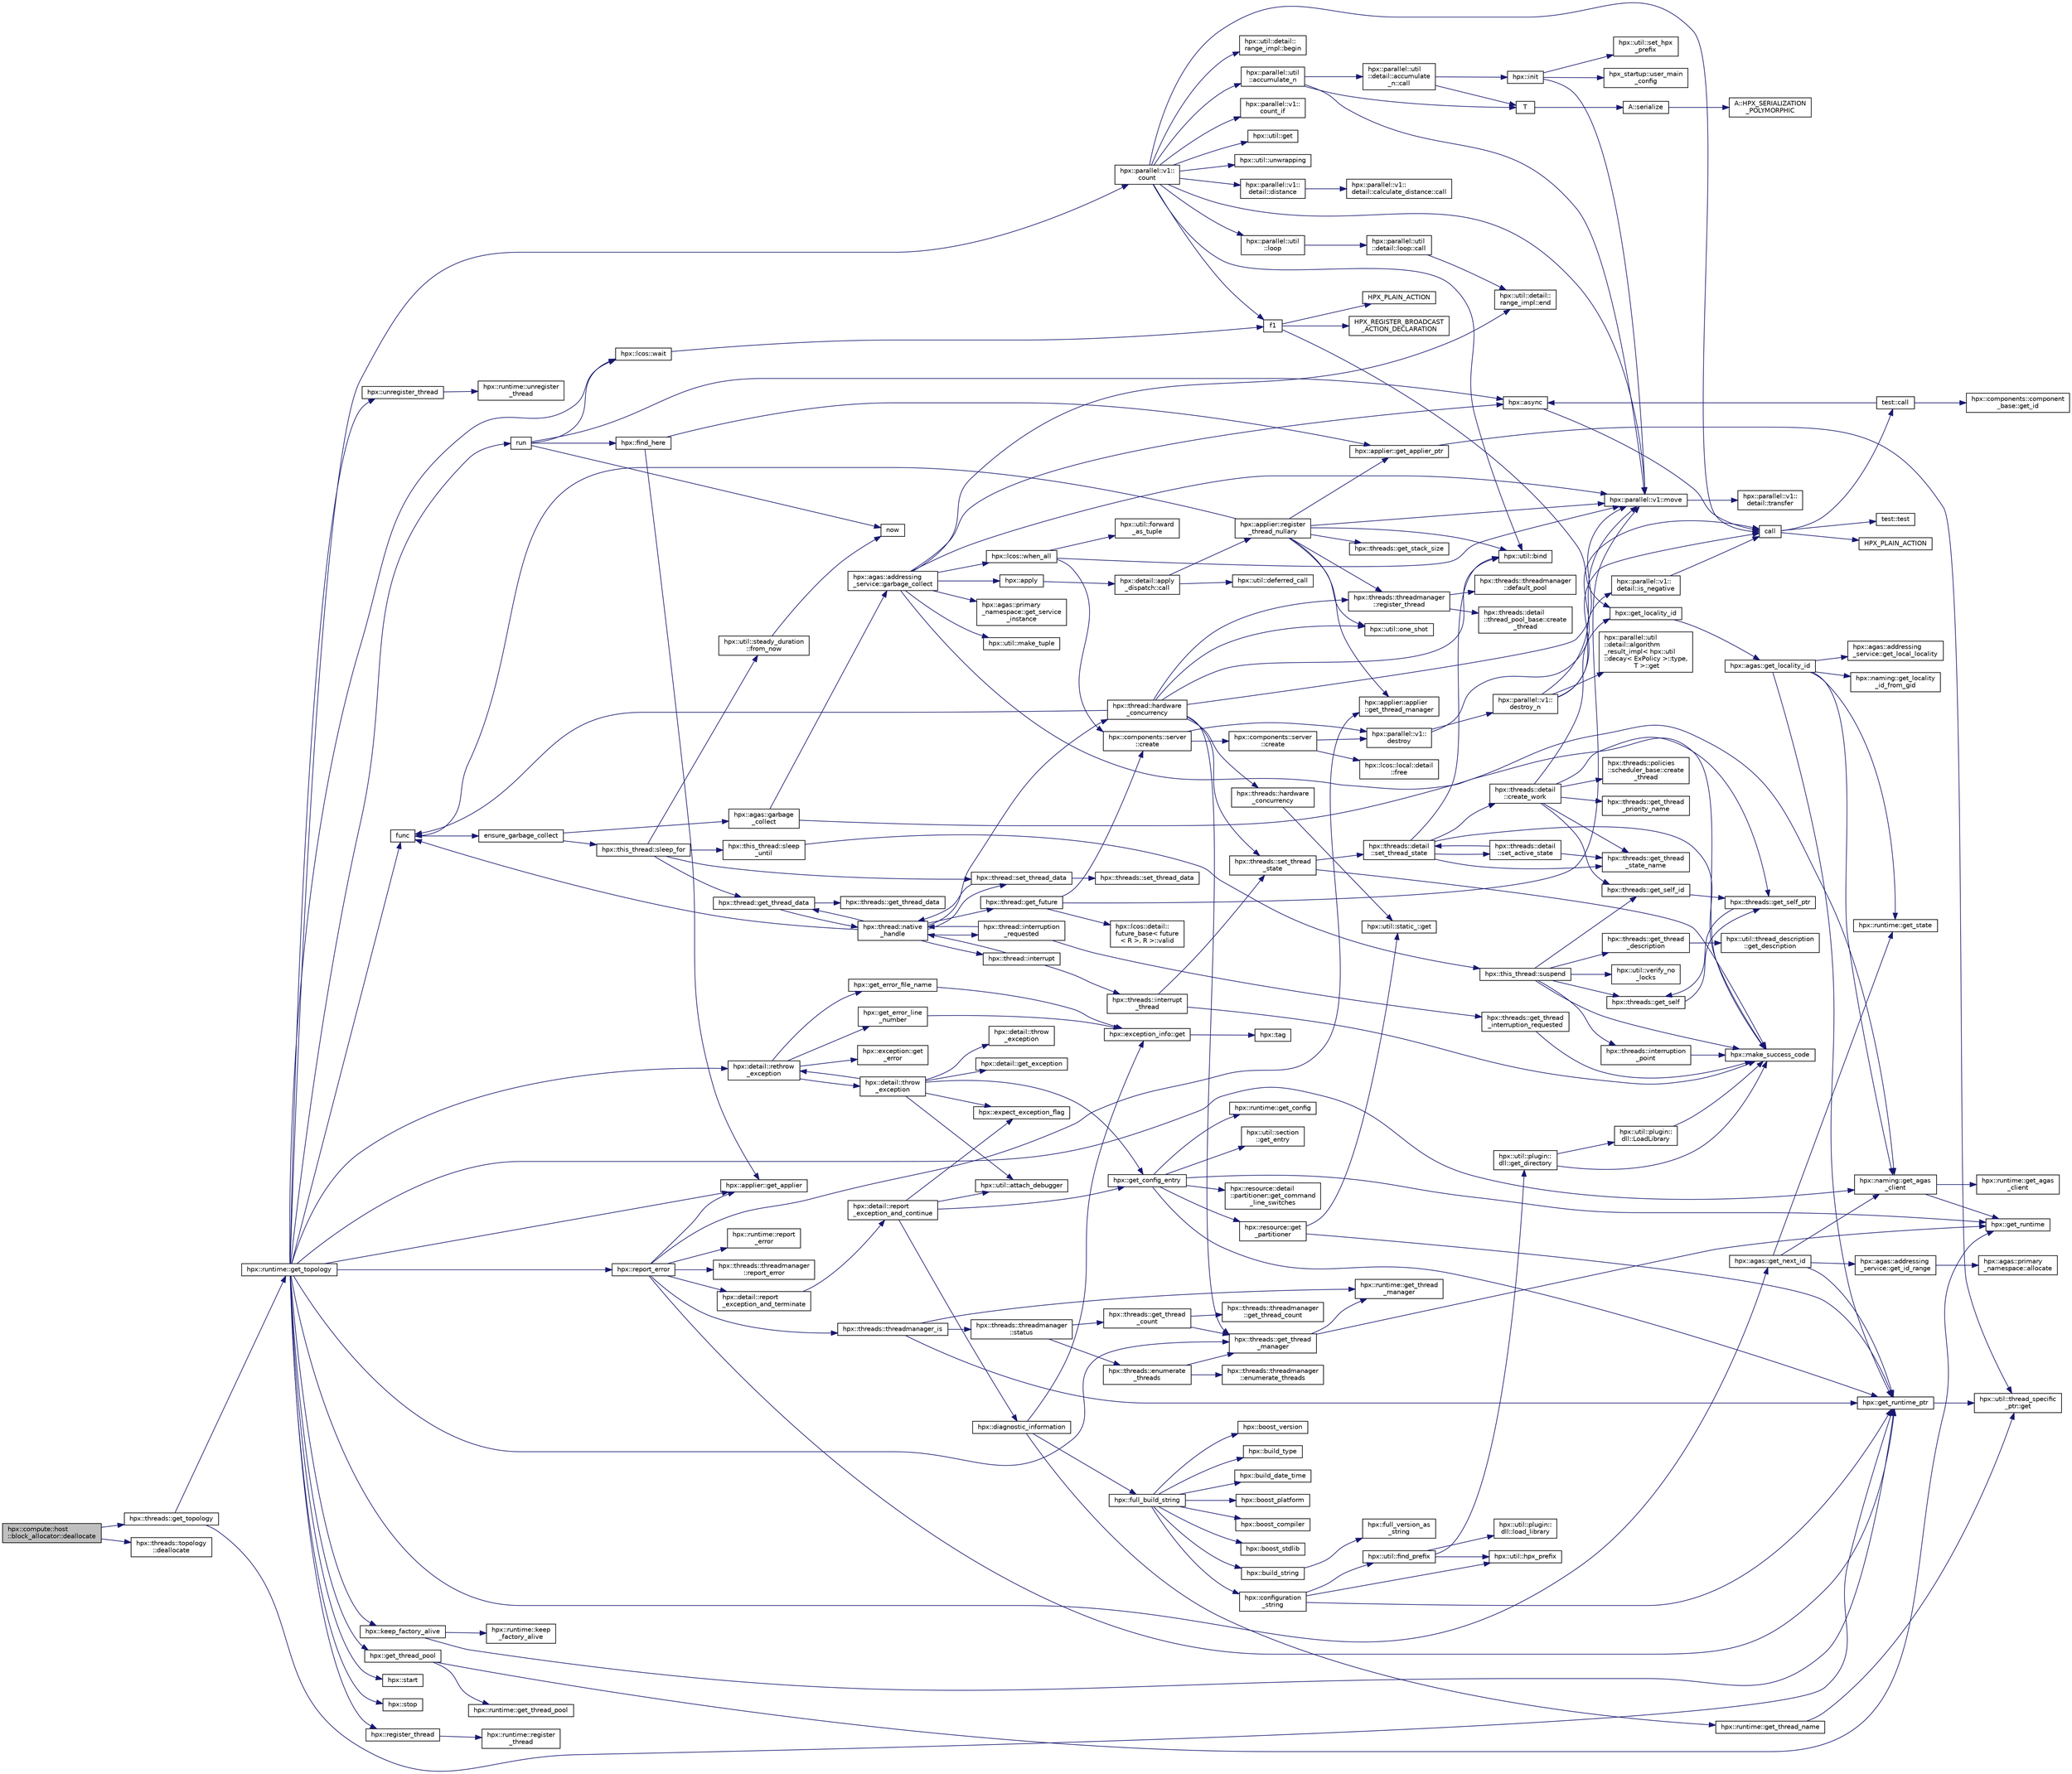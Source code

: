 digraph "hpx::compute::host::block_allocator::deallocate"
{
  edge [fontname="Helvetica",fontsize="10",labelfontname="Helvetica",labelfontsize="10"];
  node [fontname="Helvetica",fontsize="10",shape=record];
  rankdir="LR";
  Node222 [label="hpx::compute::host\l::block_allocator::deallocate",height=0.2,width=0.4,color="black", fillcolor="grey75", style="filled", fontcolor="black"];
  Node222 -> Node223 [color="midnightblue",fontsize="10",style="solid",fontname="Helvetica"];
  Node223 [label="hpx::threads::get_topology",height=0.2,width=0.4,color="black", fillcolor="white", style="filled",URL="$d7/d28/namespacehpx_1_1threads.html#a2d22148118979eb7cad63c6ae4cab1c7"];
  Node223 -> Node224 [color="midnightblue",fontsize="10",style="solid",fontname="Helvetica"];
  Node224 [label="hpx::get_runtime_ptr",height=0.2,width=0.4,color="black", fillcolor="white", style="filled",URL="$d8/d83/namespacehpx.html#af29daf2bb3e01b4d6495a1742b6cce64"];
  Node224 -> Node225 [color="midnightblue",fontsize="10",style="solid",fontname="Helvetica"];
  Node225 [label="hpx::util::thread_specific\l_ptr::get",height=0.2,width=0.4,color="black", fillcolor="white", style="filled",URL="$d4/d4c/structhpx_1_1util_1_1thread__specific__ptr.html#a3b27d8520710478aa41d1f74206bdba9"];
  Node223 -> Node226 [color="midnightblue",fontsize="10",style="solid",fontname="Helvetica"];
  Node226 [label="hpx::runtime::get_topology",height=0.2,width=0.4,color="black", fillcolor="white", style="filled",URL="$d0/d7b/classhpx_1_1runtime.html#aa55a57060c6d0c1ea5ce4e6ef818526e"];
  Node226 -> Node227 [color="midnightblue",fontsize="10",style="solid",fontname="Helvetica"];
  Node227 [label="run",height=0.2,width=0.4,color="black", fillcolor="white", style="filled",URL="$df/d90/qt_8cpp.html#a7e15a887e130d217ac6841a6b3409c88"];
  Node227 -> Node228 [color="midnightblue",fontsize="10",style="solid",fontname="Helvetica"];
  Node228 [label="hpx::async",height=0.2,width=0.4,color="black", fillcolor="white", style="filled",URL="$d8/d83/namespacehpx.html#acb7d8e37b73b823956ce144f9a57eaa4"];
  Node228 -> Node229 [color="midnightblue",fontsize="10",style="solid",fontname="Helvetica"];
  Node229 [label="call",height=0.2,width=0.4,color="black", fillcolor="white", style="filled",URL="$d2/d67/promise__1620_8cpp.html#a58357f0b82bc761e1d0b9091ed563a70"];
  Node229 -> Node230 [color="midnightblue",fontsize="10",style="solid",fontname="Helvetica"];
  Node230 [label="test::test",height=0.2,width=0.4,color="black", fillcolor="white", style="filled",URL="$d8/d89/structtest.html#ab42d5ece712d716b04cb3f686f297a26"];
  Node229 -> Node231 [color="midnightblue",fontsize="10",style="solid",fontname="Helvetica"];
  Node231 [label="HPX_PLAIN_ACTION",height=0.2,width=0.4,color="black", fillcolor="white", style="filled",URL="$d2/d67/promise__1620_8cpp.html#ab96aab827a4b1fcaf66cfe0ba83fef23"];
  Node229 -> Node232 [color="midnightblue",fontsize="10",style="solid",fontname="Helvetica"];
  Node232 [label="test::call",height=0.2,width=0.4,color="black", fillcolor="white", style="filled",URL="$d8/d89/structtest.html#aeb29e7ed6518b9426ccf1344c52620ae"];
  Node232 -> Node228 [color="midnightblue",fontsize="10",style="solid",fontname="Helvetica"];
  Node232 -> Node233 [color="midnightblue",fontsize="10",style="solid",fontname="Helvetica"];
  Node233 [label="hpx::components::component\l_base::get_id",height=0.2,width=0.4,color="black", fillcolor="white", style="filled",URL="$d2/de6/classhpx_1_1components_1_1component__base.html#a4c8fd93514039bdf01c48d66d82b19cd"];
  Node227 -> Node234 [color="midnightblue",fontsize="10",style="solid",fontname="Helvetica"];
  Node234 [label="hpx::find_here",height=0.2,width=0.4,color="black", fillcolor="white", style="filled",URL="$d8/d83/namespacehpx.html#af07c1b6e26bcdfb1138643a1a2133cf4",tooltip="Return the global id representing this locality. "];
  Node234 -> Node235 [color="midnightblue",fontsize="10",style="solid",fontname="Helvetica"];
  Node235 [label="hpx::applier::get_applier_ptr",height=0.2,width=0.4,color="black", fillcolor="white", style="filled",URL="$d8/dcb/namespacehpx_1_1applier.html#a617483cf2b77ad3a0aa428ade7b35299"];
  Node235 -> Node225 [color="midnightblue",fontsize="10",style="solid",fontname="Helvetica"];
  Node234 -> Node236 [color="midnightblue",fontsize="10",style="solid",fontname="Helvetica"];
  Node236 [label="hpx::applier::get_applier",height=0.2,width=0.4,color="black", fillcolor="white", style="filled",URL="$d8/dcb/namespacehpx_1_1applier.html#aba1147ab54a476403b37f20a39b1e239"];
  Node227 -> Node237 [color="midnightblue",fontsize="10",style="solid",fontname="Helvetica"];
  Node237 [label="now",height=0.2,width=0.4,color="black", fillcolor="white", style="filled",URL="$de/db3/1d__stencil__1__omp_8cpp.html#a89e9667753dccfac455bd37a7a3a7b16"];
  Node227 -> Node238 [color="midnightblue",fontsize="10",style="solid",fontname="Helvetica"];
  Node238 [label="hpx::lcos::wait",height=0.2,width=0.4,color="black", fillcolor="white", style="filled",URL="$d2/dc9/namespacehpx_1_1lcos.html#afff729d1ecad56e04dee234689931b12"];
  Node238 -> Node239 [color="midnightblue",fontsize="10",style="solid",fontname="Helvetica"];
  Node239 [label="f1",height=0.2,width=0.4,color="black", fillcolor="white", style="filled",URL="$d8/d8b/broadcast_8cpp.html#a1751fbd41f2529b84514a9dbd767959a"];
  Node239 -> Node240 [color="midnightblue",fontsize="10",style="solid",fontname="Helvetica"];
  Node240 [label="hpx::get_locality_id",height=0.2,width=0.4,color="black", fillcolor="white", style="filled",URL="$d8/d83/namespacehpx.html#a158d7c54a657bb364c1704033010697b",tooltip="Return the number of the locality this function is being called from. "];
  Node240 -> Node241 [color="midnightblue",fontsize="10",style="solid",fontname="Helvetica"];
  Node241 [label="hpx::agas::get_locality_id",height=0.2,width=0.4,color="black", fillcolor="white", style="filled",URL="$dc/d54/namespacehpx_1_1agas.html#a491cc2ddecdf0f1a9129900caa6a4d3e"];
  Node241 -> Node224 [color="midnightblue",fontsize="10",style="solid",fontname="Helvetica"];
  Node241 -> Node242 [color="midnightblue",fontsize="10",style="solid",fontname="Helvetica"];
  Node242 [label="hpx::runtime::get_state",height=0.2,width=0.4,color="black", fillcolor="white", style="filled",URL="$d0/d7b/classhpx_1_1runtime.html#ab405f80e060dac95d624520f38b0524c"];
  Node241 -> Node243 [color="midnightblue",fontsize="10",style="solid",fontname="Helvetica"];
  Node243 [label="hpx::naming::get_agas\l_client",height=0.2,width=0.4,color="black", fillcolor="white", style="filled",URL="$d4/dc9/namespacehpx_1_1naming.html#a0408fffd5d34b620712a801b0ae3b032"];
  Node243 -> Node244 [color="midnightblue",fontsize="10",style="solid",fontname="Helvetica"];
  Node244 [label="hpx::get_runtime",height=0.2,width=0.4,color="black", fillcolor="white", style="filled",URL="$d8/d83/namespacehpx.html#aef902cc6c7dd3b9fbadf34d1e850a070"];
  Node243 -> Node245 [color="midnightblue",fontsize="10",style="solid",fontname="Helvetica"];
  Node245 [label="hpx::runtime::get_agas\l_client",height=0.2,width=0.4,color="black", fillcolor="white", style="filled",URL="$d0/d7b/classhpx_1_1runtime.html#aeb5dddd30d6b9861669af8ad44d1a96a"];
  Node241 -> Node246 [color="midnightblue",fontsize="10",style="solid",fontname="Helvetica"];
  Node246 [label="hpx::agas::addressing\l_service::get_local_locality",height=0.2,width=0.4,color="black", fillcolor="white", style="filled",URL="$db/d58/structhpx_1_1agas_1_1addressing__service.html#ab52c19a37c2a7a006c6c15f90ad0539c"];
  Node241 -> Node247 [color="midnightblue",fontsize="10",style="solid",fontname="Helvetica"];
  Node247 [label="hpx::naming::get_locality\l_id_from_gid",height=0.2,width=0.4,color="black", fillcolor="white", style="filled",URL="$d4/dc9/namespacehpx_1_1naming.html#a7fd43037784560bd04fda9b49e33529f"];
  Node239 -> Node248 [color="midnightblue",fontsize="10",style="solid",fontname="Helvetica"];
  Node248 [label="HPX_PLAIN_ACTION",height=0.2,width=0.4,color="black", fillcolor="white", style="filled",URL="$d8/d8b/broadcast_8cpp.html#a19685a0394ce6a99351f7a679f6eeefc"];
  Node239 -> Node249 [color="midnightblue",fontsize="10",style="solid",fontname="Helvetica"];
  Node249 [label="HPX_REGISTER_BROADCAST\l_ACTION_DECLARATION",height=0.2,width=0.4,color="black", fillcolor="white", style="filled",URL="$d7/d38/addressing__service_8cpp.html#a573d764d9cb34eec46a4bdffcf07875f"];
  Node226 -> Node250 [color="midnightblue",fontsize="10",style="solid",fontname="Helvetica"];
  Node250 [label="func",height=0.2,width=0.4,color="black", fillcolor="white", style="filled",URL="$d8/dfd/id__type__ref__counting__1032_8cpp.html#ab811b86ea5107ffb3351fcaa29d2c652"];
  Node250 -> Node251 [color="midnightblue",fontsize="10",style="solid",fontname="Helvetica"];
  Node251 [label="ensure_garbage_collect",height=0.2,width=0.4,color="black", fillcolor="white", style="filled",URL="$d8/dfd/id__type__ref__counting__1032_8cpp.html#a5264b94bf7c262ac0e521fb290d476d5"];
  Node251 -> Node252 [color="midnightblue",fontsize="10",style="solid",fontname="Helvetica"];
  Node252 [label="hpx::this_thread::sleep_for",height=0.2,width=0.4,color="black", fillcolor="white", style="filled",URL="$d9/d52/namespacehpx_1_1this__thread.html#afc042a5a5fa52eef2d1d177a343435cf"];
  Node252 -> Node253 [color="midnightblue",fontsize="10",style="solid",fontname="Helvetica"];
  Node253 [label="hpx::this_thread::sleep\l_until",height=0.2,width=0.4,color="black", fillcolor="white", style="filled",URL="$d9/d52/namespacehpx_1_1this__thread.html#ae12a853980115b23ff0ab8ca06622658"];
  Node253 -> Node254 [color="midnightblue",fontsize="10",style="solid",fontname="Helvetica"];
  Node254 [label="hpx::this_thread::suspend",height=0.2,width=0.4,color="black", fillcolor="white", style="filled",URL="$d9/d52/namespacehpx_1_1this__thread.html#aca220026fb3014c0881d129fe31c0073"];
  Node254 -> Node255 [color="midnightblue",fontsize="10",style="solid",fontname="Helvetica"];
  Node255 [label="hpx::threads::get_self",height=0.2,width=0.4,color="black", fillcolor="white", style="filled",URL="$d7/d28/namespacehpx_1_1threads.html#a07daf4d6d29233f20d66d41ab7b5b8e8"];
  Node255 -> Node256 [color="midnightblue",fontsize="10",style="solid",fontname="Helvetica"];
  Node256 [label="hpx::threads::get_self_ptr",height=0.2,width=0.4,color="black", fillcolor="white", style="filled",URL="$d7/d28/namespacehpx_1_1threads.html#a22877ae347ad884cde3a51397dad6c53"];
  Node256 -> Node255 [color="midnightblue",fontsize="10",style="solid",fontname="Helvetica"];
  Node254 -> Node257 [color="midnightblue",fontsize="10",style="solid",fontname="Helvetica"];
  Node257 [label="hpx::threads::get_self_id",height=0.2,width=0.4,color="black", fillcolor="white", style="filled",URL="$d7/d28/namespacehpx_1_1threads.html#afafe0f900b9fac3d4ed3c747625c1cfe"];
  Node257 -> Node256 [color="midnightblue",fontsize="10",style="solid",fontname="Helvetica"];
  Node254 -> Node258 [color="midnightblue",fontsize="10",style="solid",fontname="Helvetica"];
  Node258 [label="hpx::threads::interruption\l_point",height=0.2,width=0.4,color="black", fillcolor="white", style="filled",URL="$d7/d28/namespacehpx_1_1threads.html#ada6ec56a12b050707311d8c628089059"];
  Node258 -> Node259 [color="midnightblue",fontsize="10",style="solid",fontname="Helvetica"];
  Node259 [label="hpx::make_success_code",height=0.2,width=0.4,color="black", fillcolor="white", style="filled",URL="$d8/d83/namespacehpx.html#a0e8512a8f49e2a6c8185061181419d8f",tooltip="Returns error_code(hpx::success, \"success\", mode). "];
  Node254 -> Node260 [color="midnightblue",fontsize="10",style="solid",fontname="Helvetica"];
  Node260 [label="hpx::util::verify_no\l_locks",height=0.2,width=0.4,color="black", fillcolor="white", style="filled",URL="$df/dad/namespacehpx_1_1util.html#ae0e1837ee6f09b79b26c2e788d2e9fc9"];
  Node254 -> Node261 [color="midnightblue",fontsize="10",style="solid",fontname="Helvetica"];
  Node261 [label="hpx::threads::get_thread\l_description",height=0.2,width=0.4,color="black", fillcolor="white", style="filled",URL="$d7/d28/namespacehpx_1_1threads.html#a42fc18a7a680f4e8bc633a4b4c956701"];
  Node261 -> Node262 [color="midnightblue",fontsize="10",style="solid",fontname="Helvetica"];
  Node262 [label="hpx::util::thread_description\l::get_description",height=0.2,width=0.4,color="black", fillcolor="white", style="filled",URL="$df/d9e/structhpx_1_1util_1_1thread__description.html#a8c834e14eca6eb228188022577f9f952"];
  Node254 -> Node259 [color="midnightblue",fontsize="10",style="solid",fontname="Helvetica"];
  Node252 -> Node263 [color="midnightblue",fontsize="10",style="solid",fontname="Helvetica"];
  Node263 [label="hpx::util::steady_duration\l::from_now",height=0.2,width=0.4,color="black", fillcolor="white", style="filled",URL="$d9/d4f/classhpx_1_1util_1_1steady__duration.html#a0132206d767cd0f7395507b40111a153"];
  Node263 -> Node237 [color="midnightblue",fontsize="10",style="solid",fontname="Helvetica"];
  Node252 -> Node264 [color="midnightblue",fontsize="10",style="solid",fontname="Helvetica"];
  Node264 [label="hpx::thread::get_thread_data",height=0.2,width=0.4,color="black", fillcolor="white", style="filled",URL="$de/d9b/classhpx_1_1thread.html#a4535ef82cec3b953d2c941d20e3e3904"];
  Node264 -> Node265 [color="midnightblue",fontsize="10",style="solid",fontname="Helvetica"];
  Node265 [label="hpx::threads::get_thread_data",height=0.2,width=0.4,color="black", fillcolor="white", style="filled",URL="$d7/d28/namespacehpx_1_1threads.html#a8737931ff6303807225f735b2b384ae4"];
  Node264 -> Node266 [color="midnightblue",fontsize="10",style="solid",fontname="Helvetica"];
  Node266 [label="hpx::thread::native\l_handle",height=0.2,width=0.4,color="black", fillcolor="white", style="filled",URL="$de/d9b/classhpx_1_1thread.html#acf48190d264ab64c1c4ec99d0b421b5a"];
  Node266 -> Node267 [color="midnightblue",fontsize="10",style="solid",fontname="Helvetica"];
  Node267 [label="hpx::thread::hardware\l_concurrency",height=0.2,width=0.4,color="black", fillcolor="white", style="filled",URL="$de/d9b/classhpx_1_1thread.html#a8e4fff210e02485ba493bc3a2a956c03"];
  Node267 -> Node268 [color="midnightblue",fontsize="10",style="solid",fontname="Helvetica"];
  Node268 [label="hpx::threads::hardware\l_concurrency",height=0.2,width=0.4,color="black", fillcolor="white", style="filled",URL="$d7/d28/namespacehpx_1_1threads.html#aa8752a235478d2ad7b5ac467b63ab527"];
  Node268 -> Node269 [color="midnightblue",fontsize="10",style="solid",fontname="Helvetica"];
  Node269 [label="hpx::util::static_::get",height=0.2,width=0.4,color="black", fillcolor="white", style="filled",URL="$d3/dbb/structhpx_1_1util_1_1static__.html#a2967c633948a3bf17a3b5405ef5a8318"];
  Node267 -> Node250 [color="midnightblue",fontsize="10",style="solid",fontname="Helvetica"];
  Node267 -> Node270 [color="midnightblue",fontsize="10",style="solid",fontname="Helvetica"];
  Node270 [label="hpx::util::bind",height=0.2,width=0.4,color="black", fillcolor="white", style="filled",URL="$df/dad/namespacehpx_1_1util.html#ad844caedf82a0173d6909d910c3e48c6"];
  Node267 -> Node271 [color="midnightblue",fontsize="10",style="solid",fontname="Helvetica"];
  Node271 [label="hpx::util::one_shot",height=0.2,width=0.4,color="black", fillcolor="white", style="filled",URL="$df/dad/namespacehpx_1_1util.html#a273e61be42a72415291e0ec0a4f28c7a"];
  Node267 -> Node272 [color="midnightblue",fontsize="10",style="solid",fontname="Helvetica"];
  Node272 [label="hpx::parallel::v1::move",height=0.2,width=0.4,color="black", fillcolor="white", style="filled",URL="$db/db9/namespacehpx_1_1parallel_1_1v1.html#aa7c4ede081ce786c9d1eb1adff495cfc"];
  Node272 -> Node273 [color="midnightblue",fontsize="10",style="solid",fontname="Helvetica"];
  Node273 [label="hpx::parallel::v1::\ldetail::transfer",height=0.2,width=0.4,color="black", fillcolor="white", style="filled",URL="$d2/ddd/namespacehpx_1_1parallel_1_1v1_1_1detail.html#ab1b56a05e1885ca7cc7ffa1804dd2f3c"];
  Node267 -> Node274 [color="midnightblue",fontsize="10",style="solid",fontname="Helvetica"];
  Node274 [label="hpx::threads::get_thread\l_manager",height=0.2,width=0.4,color="black", fillcolor="white", style="filled",URL="$d7/d28/namespacehpx_1_1threads.html#a076973c3a53beadde7d967e22c4f6cce"];
  Node274 -> Node244 [color="midnightblue",fontsize="10",style="solid",fontname="Helvetica"];
  Node274 -> Node275 [color="midnightblue",fontsize="10",style="solid",fontname="Helvetica"];
  Node275 [label="hpx::runtime::get_thread\l_manager",height=0.2,width=0.4,color="black", fillcolor="white", style="filled",URL="$d0/d7b/classhpx_1_1runtime.html#a865b12d57fcd44a8d3dda3e35414f563"];
  Node267 -> Node276 [color="midnightblue",fontsize="10",style="solid",fontname="Helvetica"];
  Node276 [label="hpx::threads::threadmanager\l::register_thread",height=0.2,width=0.4,color="black", fillcolor="white", style="filled",URL="$d5/daa/classhpx_1_1threads_1_1threadmanager.html#a7f79c7578e08a60ca45eb276ce8133d8"];
  Node276 -> Node277 [color="midnightblue",fontsize="10",style="solid",fontname="Helvetica"];
  Node277 [label="hpx::threads::threadmanager\l::default_pool",height=0.2,width=0.4,color="black", fillcolor="white", style="filled",URL="$d5/daa/classhpx_1_1threads_1_1threadmanager.html#a851f067d03b5dd1c5e6a9a6a841e05df"];
  Node276 -> Node278 [color="midnightblue",fontsize="10",style="solid",fontname="Helvetica"];
  Node278 [label="hpx::threads::detail\l::thread_pool_base::create\l_thread",height=0.2,width=0.4,color="black", fillcolor="white", style="filled",URL="$de/dae/classhpx_1_1threads_1_1detail_1_1thread__pool__base.html#ad35d3779eef6f4528e62a26d71b34b34"];
  Node267 -> Node279 [color="midnightblue",fontsize="10",style="solid",fontname="Helvetica"];
  Node279 [label="hpx::threads::set_thread\l_state",height=0.2,width=0.4,color="black", fillcolor="white", style="filled",URL="$d7/d28/namespacehpx_1_1threads.html#ac0690ad16ad778bcc79dcd727cc33025",tooltip="Set the thread state of the thread referenced by the thread_id id. "];
  Node279 -> Node259 [color="midnightblue",fontsize="10",style="solid",fontname="Helvetica"];
  Node279 -> Node280 [color="midnightblue",fontsize="10",style="solid",fontname="Helvetica"];
  Node280 [label="hpx::threads::detail\l::set_thread_state",height=0.2,width=0.4,color="black", fillcolor="white", style="filled",URL="$d2/dd1/namespacehpx_1_1threads_1_1detail.html#af85ddc854c4a149bf1738eb1b111b9ab"];
  Node280 -> Node281 [color="midnightblue",fontsize="10",style="solid",fontname="Helvetica"];
  Node281 [label="hpx::threads::get_thread\l_state_name",height=0.2,width=0.4,color="black", fillcolor="white", style="filled",URL="$d7/d28/namespacehpx_1_1threads.html#a26f91ea8d2195f165c033241c5cd11db"];
  Node280 -> Node259 [color="midnightblue",fontsize="10",style="solid",fontname="Helvetica"];
  Node280 -> Node270 [color="midnightblue",fontsize="10",style="solid",fontname="Helvetica"];
  Node280 -> Node282 [color="midnightblue",fontsize="10",style="solid",fontname="Helvetica"];
  Node282 [label="hpx::threads::detail\l::set_active_state",height=0.2,width=0.4,color="black", fillcolor="white", style="filled",URL="$d2/dd1/namespacehpx_1_1threads_1_1detail.html#a45884a5bf04ad66a4f259231a3947e76"];
  Node282 -> Node281 [color="midnightblue",fontsize="10",style="solid",fontname="Helvetica"];
  Node282 -> Node280 [color="midnightblue",fontsize="10",style="solid",fontname="Helvetica"];
  Node280 -> Node283 [color="midnightblue",fontsize="10",style="solid",fontname="Helvetica"];
  Node283 [label="hpx::threads::detail\l::create_work",height=0.2,width=0.4,color="black", fillcolor="white", style="filled",URL="$d2/dd1/namespacehpx_1_1threads_1_1detail.html#ae22384a3c1b1a1940032fad068fb54b1"];
  Node283 -> Node281 [color="midnightblue",fontsize="10",style="solid",fontname="Helvetica"];
  Node283 -> Node284 [color="midnightblue",fontsize="10",style="solid",fontname="Helvetica"];
  Node284 [label="hpx::threads::get_thread\l_priority_name",height=0.2,width=0.4,color="black", fillcolor="white", style="filled",URL="$d7/d28/namespacehpx_1_1threads.html#a9c6b2fec0c1cf5b06ff83ce756ca6d42"];
  Node283 -> Node256 [color="midnightblue",fontsize="10",style="solid",fontname="Helvetica"];
  Node283 -> Node257 [color="midnightblue",fontsize="10",style="solid",fontname="Helvetica"];
  Node283 -> Node240 [color="midnightblue",fontsize="10",style="solid",fontname="Helvetica"];
  Node283 -> Node285 [color="midnightblue",fontsize="10",style="solid",fontname="Helvetica"];
  Node285 [label="hpx::threads::policies\l::scheduler_base::create\l_thread",height=0.2,width=0.4,color="black", fillcolor="white", style="filled",URL="$dd/d7e/structhpx_1_1threads_1_1policies_1_1scheduler__base.html#ad3b05cd7f363cc8e8410ce368c3794e0"];
  Node266 -> Node286 [color="midnightblue",fontsize="10",style="solid",fontname="Helvetica"];
  Node286 [label="hpx::thread::interrupt",height=0.2,width=0.4,color="black", fillcolor="white", style="filled",URL="$de/d9b/classhpx_1_1thread.html#ac34d0d033aa743c476a79dbc2e1a8a39"];
  Node286 -> Node287 [color="midnightblue",fontsize="10",style="solid",fontname="Helvetica"];
  Node287 [label="hpx::threads::interrupt\l_thread",height=0.2,width=0.4,color="black", fillcolor="white", style="filled",URL="$d7/d28/namespacehpx_1_1threads.html#a6bdda1a2aab61b9b13d274b5155d7e73"];
  Node287 -> Node259 [color="midnightblue",fontsize="10",style="solid",fontname="Helvetica"];
  Node287 -> Node279 [color="midnightblue",fontsize="10",style="solid",fontname="Helvetica"];
  Node286 -> Node266 [color="midnightblue",fontsize="10",style="solid",fontname="Helvetica"];
  Node266 -> Node288 [color="midnightblue",fontsize="10",style="solid",fontname="Helvetica"];
  Node288 [label="hpx::thread::interruption\l_requested",height=0.2,width=0.4,color="black", fillcolor="white", style="filled",URL="$de/d9b/classhpx_1_1thread.html#a33276bb4c20bbb0b1978944e18ef71b8"];
  Node288 -> Node289 [color="midnightblue",fontsize="10",style="solid",fontname="Helvetica"];
  Node289 [label="hpx::threads::get_thread\l_interruption_requested",height=0.2,width=0.4,color="black", fillcolor="white", style="filled",URL="$d7/d28/namespacehpx_1_1threads.html#ae64a7fdb8b5c8bac7be0c8282672a03b"];
  Node289 -> Node259 [color="midnightblue",fontsize="10",style="solid",fontname="Helvetica"];
  Node288 -> Node266 [color="midnightblue",fontsize="10",style="solid",fontname="Helvetica"];
  Node266 -> Node290 [color="midnightblue",fontsize="10",style="solid",fontname="Helvetica"];
  Node290 [label="hpx::thread::get_future",height=0.2,width=0.4,color="black", fillcolor="white", style="filled",URL="$de/d9b/classhpx_1_1thread.html#a87fdb0d8da826366fc190ed224900a64"];
  Node290 -> Node291 [color="midnightblue",fontsize="10",style="solid",fontname="Helvetica"];
  Node291 [label="hpx::lcos::detail::\lfuture_base\< future\l\< R \>, R \>::valid",height=0.2,width=0.4,color="black", fillcolor="white", style="filled",URL="$d5/dd7/classhpx_1_1lcos_1_1detail_1_1future__base.html#aaf7beb7374815614363033bd96573e75"];
  Node290 -> Node292 [color="midnightblue",fontsize="10",style="solid",fontname="Helvetica"];
  Node292 [label="hpx::components::server\l::create",height=0.2,width=0.4,color="black", fillcolor="white", style="filled",URL="$d2/da2/namespacehpx_1_1components_1_1server.html#ac776c89f3d68ceb910e8cee9fa937ab4",tooltip="Create arrays of components using their default constructor. "];
  Node292 -> Node293 [color="midnightblue",fontsize="10",style="solid",fontname="Helvetica"];
  Node293 [label="hpx::components::server\l::create",height=0.2,width=0.4,color="black", fillcolor="white", style="filled",URL="$d2/da2/namespacehpx_1_1components_1_1server.html#a77d26de181c97b444565e230577981bd"];
  Node293 -> Node294 [color="midnightblue",fontsize="10",style="solid",fontname="Helvetica"];
  Node294 [label="hpx::lcos::local::detail\l::free",height=0.2,width=0.4,color="black", fillcolor="white", style="filled",URL="$d4/dcb/namespacehpx_1_1lcos_1_1local_1_1detail.html#a55a940f019734e9bb045dc123cd80e48"];
  Node293 -> Node295 [color="midnightblue",fontsize="10",style="solid",fontname="Helvetica"];
  Node295 [label="hpx::parallel::v1::\ldestroy",height=0.2,width=0.4,color="black", fillcolor="white", style="filled",URL="$db/db9/namespacehpx_1_1parallel_1_1v1.html#acf303558375048e8a7cc9a2c2e09477f"];
  Node295 -> Node229 [color="midnightblue",fontsize="10",style="solid",fontname="Helvetica"];
  Node295 -> Node296 [color="midnightblue",fontsize="10",style="solid",fontname="Helvetica"];
  Node296 [label="hpx::parallel::v1::\ldestroy_n",height=0.2,width=0.4,color="black", fillcolor="white", style="filled",URL="$db/db9/namespacehpx_1_1parallel_1_1v1.html#a71d0691132a300690163f5636bcd5bd3"];
  Node296 -> Node297 [color="midnightblue",fontsize="10",style="solid",fontname="Helvetica"];
  Node297 [label="hpx::parallel::v1::\ldetail::is_negative",height=0.2,width=0.4,color="black", fillcolor="white", style="filled",URL="$d2/ddd/namespacehpx_1_1parallel_1_1v1_1_1detail.html#adf2e40fc4b20ad0fd442ee3118a4d527"];
  Node297 -> Node229 [color="midnightblue",fontsize="10",style="solid",fontname="Helvetica"];
  Node296 -> Node298 [color="midnightblue",fontsize="10",style="solid",fontname="Helvetica"];
  Node298 [label="hpx::parallel::util\l::detail::algorithm\l_result_impl\< hpx::util\l::decay\< ExPolicy \>::type,\l T \>::get",height=0.2,width=0.4,color="black", fillcolor="white", style="filled",URL="$d2/d42/structhpx_1_1parallel_1_1util_1_1detail_1_1algorithm__result__impl.html#ab5b051e8ec74eff5e0e62fd63f5d377e"];
  Node296 -> Node272 [color="midnightblue",fontsize="10",style="solid",fontname="Helvetica"];
  Node296 -> Node229 [color="midnightblue",fontsize="10",style="solid",fontname="Helvetica"];
  Node292 -> Node295 [color="midnightblue",fontsize="10",style="solid",fontname="Helvetica"];
  Node290 -> Node272 [color="midnightblue",fontsize="10",style="solid",fontname="Helvetica"];
  Node266 -> Node264 [color="midnightblue",fontsize="10",style="solid",fontname="Helvetica"];
  Node266 -> Node299 [color="midnightblue",fontsize="10",style="solid",fontname="Helvetica"];
  Node299 [label="hpx::thread::set_thread_data",height=0.2,width=0.4,color="black", fillcolor="white", style="filled",URL="$de/d9b/classhpx_1_1thread.html#a7317a3cf5251f3b33c990449570d4cea"];
  Node299 -> Node300 [color="midnightblue",fontsize="10",style="solid",fontname="Helvetica"];
  Node300 [label="hpx::threads::set_thread_data",height=0.2,width=0.4,color="black", fillcolor="white", style="filled",URL="$d7/d28/namespacehpx_1_1threads.html#a00a625acc149fce3ae38e4340454acf7"];
  Node299 -> Node266 [color="midnightblue",fontsize="10",style="solid",fontname="Helvetica"];
  Node266 -> Node250 [color="midnightblue",fontsize="10",style="solid",fontname="Helvetica"];
  Node252 -> Node299 [color="midnightblue",fontsize="10",style="solid",fontname="Helvetica"];
  Node251 -> Node301 [color="midnightblue",fontsize="10",style="solid",fontname="Helvetica"];
  Node301 [label="hpx::agas::garbage\l_collect",height=0.2,width=0.4,color="black", fillcolor="white", style="filled",URL="$dc/d54/namespacehpx_1_1agas.html#a951337adc4f9bd6df00a50737468e911"];
  Node301 -> Node243 [color="midnightblue",fontsize="10",style="solid",fontname="Helvetica"];
  Node301 -> Node302 [color="midnightblue",fontsize="10",style="solid",fontname="Helvetica"];
  Node302 [label="hpx::agas::addressing\l_service::garbage_collect",height=0.2,width=0.4,color="black", fillcolor="white", style="filled",URL="$db/d58/structhpx_1_1agas_1_1addressing__service.html#a87dcae0eacf6e62d5103ebf516d86f63"];
  Node302 -> Node259 [color="midnightblue",fontsize="10",style="solid",fontname="Helvetica"];
  Node302 -> Node303 [color="midnightblue",fontsize="10",style="solid",fontname="Helvetica"];
  Node303 [label="hpx::agas::primary\l_namespace::get_service\l_instance",height=0.2,width=0.4,color="black", fillcolor="white", style="filled",URL="$d1/d43/structhpx_1_1agas_1_1primary__namespace.html#a7630ff0f30ff8c23b13b4672c5350e2e"];
  Node302 -> Node304 [color="midnightblue",fontsize="10",style="solid",fontname="Helvetica"];
  Node304 [label="hpx::util::make_tuple",height=0.2,width=0.4,color="black", fillcolor="white", style="filled",URL="$df/dad/namespacehpx_1_1util.html#a06fa74211a987d208e013f400a9f5328"];
  Node302 -> Node305 [color="midnightblue",fontsize="10",style="solid",fontname="Helvetica"];
  Node305 [label="hpx::util::detail::\lrange_impl::end",height=0.2,width=0.4,color="black", fillcolor="white", style="filled",URL="$d4/d4a/namespacehpx_1_1util_1_1detail_1_1range__impl.html#afb2ea48b0902f52ee4d8b764807b4316"];
  Node302 -> Node306 [color="midnightblue",fontsize="10",style="solid",fontname="Helvetica"];
  Node306 [label="hpx::apply",height=0.2,width=0.4,color="black", fillcolor="white", style="filled",URL="$d8/d83/namespacehpx.html#aa87762f0db0731d385f3fdfdb25d59fc"];
  Node306 -> Node307 [color="midnightblue",fontsize="10",style="solid",fontname="Helvetica"];
  Node307 [label="hpx::detail::apply\l_dispatch::call",height=0.2,width=0.4,color="black", fillcolor="white", style="filled",URL="$db/de8/structhpx_1_1detail_1_1apply__dispatch.html#a0755fab16d281e74bcff0f8045be9459"];
  Node307 -> Node308 [color="midnightblue",fontsize="10",style="solid",fontname="Helvetica"];
  Node308 [label="hpx::applier::register\l_thread_nullary",height=0.2,width=0.4,color="black", fillcolor="white", style="filled",URL="$d8/dcb/namespacehpx_1_1applier.html#a401cd1145927e58d74d1eb52aaccd936"];
  Node308 -> Node235 [color="midnightblue",fontsize="10",style="solid",fontname="Helvetica"];
  Node308 -> Node250 [color="midnightblue",fontsize="10",style="solid",fontname="Helvetica"];
  Node308 -> Node270 [color="midnightblue",fontsize="10",style="solid",fontname="Helvetica"];
  Node308 -> Node271 [color="midnightblue",fontsize="10",style="solid",fontname="Helvetica"];
  Node308 -> Node272 [color="midnightblue",fontsize="10",style="solid",fontname="Helvetica"];
  Node308 -> Node309 [color="midnightblue",fontsize="10",style="solid",fontname="Helvetica"];
  Node309 [label="hpx::threads::get_stack_size",height=0.2,width=0.4,color="black", fillcolor="white", style="filled",URL="$d7/d28/namespacehpx_1_1threads.html#af597241b3c2785150be206737ca04aa6",tooltip="The get_stack_size function is part of the thread related API. It. "];
  Node308 -> Node310 [color="midnightblue",fontsize="10",style="solid",fontname="Helvetica"];
  Node310 [label="hpx::applier::applier\l::get_thread_manager",height=0.2,width=0.4,color="black", fillcolor="white", style="filled",URL="$da/dcb/classhpx_1_1applier_1_1applier.html#acc36d583973701e573be39da97bba866",tooltip="Access the thread-manager instance associated with this applier. "];
  Node308 -> Node276 [color="midnightblue",fontsize="10",style="solid",fontname="Helvetica"];
  Node307 -> Node311 [color="midnightblue",fontsize="10",style="solid",fontname="Helvetica"];
  Node311 [label="hpx::util::deferred_call",height=0.2,width=0.4,color="black", fillcolor="white", style="filled",URL="$df/dad/namespacehpx_1_1util.html#acdded623c658a7a3436f7e76bc9d881c"];
  Node302 -> Node272 [color="midnightblue",fontsize="10",style="solid",fontname="Helvetica"];
  Node302 -> Node228 [color="midnightblue",fontsize="10",style="solid",fontname="Helvetica"];
  Node302 -> Node312 [color="midnightblue",fontsize="10",style="solid",fontname="Helvetica"];
  Node312 [label="hpx::lcos::when_all",height=0.2,width=0.4,color="black", fillcolor="white", style="filled",URL="$d2/dc9/namespacehpx_1_1lcos.html#a1a6fb024d8690923fb185d5aee204d54"];
  Node312 -> Node313 [color="midnightblue",fontsize="10",style="solid",fontname="Helvetica"];
  Node313 [label="hpx::util::forward\l_as_tuple",height=0.2,width=0.4,color="black", fillcolor="white", style="filled",URL="$df/dad/namespacehpx_1_1util.html#ab7c31e3f24c3302a4f67b6735a6fa597"];
  Node312 -> Node272 [color="midnightblue",fontsize="10",style="solid",fontname="Helvetica"];
  Node312 -> Node292 [color="midnightblue",fontsize="10",style="solid",fontname="Helvetica"];
  Node226 -> Node314 [color="midnightblue",fontsize="10",style="solid",fontname="Helvetica"];
  Node314 [label="hpx::detail::rethrow\l_exception",height=0.2,width=0.4,color="black", fillcolor="white", style="filled",URL="$d5/dbe/namespacehpx_1_1detail.html#aee8c9834a58f5c303ab3458b3b47d557"];
  Node314 -> Node315 [color="midnightblue",fontsize="10",style="solid",fontname="Helvetica"];
  Node315 [label="hpx::detail::throw\l_exception",height=0.2,width=0.4,color="black", fillcolor="white", style="filled",URL="$d5/dbe/namespacehpx_1_1detail.html#a6366f24c7da7fddd56679cb4f108689d"];
  Node315 -> Node316 [color="midnightblue",fontsize="10",style="solid",fontname="Helvetica"];
  Node316 [label="hpx::expect_exception_flag",height=0.2,width=0.4,color="black", fillcolor="white", style="filled",URL="$d8/d83/namespacehpx.html#ab67c753a0a830fd90332e88a18377f90"];
  Node315 -> Node317 [color="midnightblue",fontsize="10",style="solid",fontname="Helvetica"];
  Node317 [label="hpx::get_config_entry",height=0.2,width=0.4,color="black", fillcolor="white", style="filled",URL="$d8/d83/namespacehpx.html#a097240e6744bc8905f708932da401835",tooltip="Retrieve the string value of a configuration entry given by key. "];
  Node317 -> Node224 [color="midnightblue",fontsize="10",style="solid",fontname="Helvetica"];
  Node317 -> Node244 [color="midnightblue",fontsize="10",style="solid",fontname="Helvetica"];
  Node317 -> Node318 [color="midnightblue",fontsize="10",style="solid",fontname="Helvetica"];
  Node318 [label="hpx::runtime::get_config",height=0.2,width=0.4,color="black", fillcolor="white", style="filled",URL="$d0/d7b/classhpx_1_1runtime.html#a0bfe0241e54b1fe1dd4ec181d944de43",tooltip="access configuration information "];
  Node317 -> Node319 [color="midnightblue",fontsize="10",style="solid",fontname="Helvetica"];
  Node319 [label="hpx::util::section\l::get_entry",height=0.2,width=0.4,color="black", fillcolor="white", style="filled",URL="$dd/de4/classhpx_1_1util_1_1section.html#a02ac2ca2a4490347405dec03df46af88"];
  Node317 -> Node320 [color="midnightblue",fontsize="10",style="solid",fontname="Helvetica"];
  Node320 [label="hpx::resource::get\l_partitioner",height=0.2,width=0.4,color="black", fillcolor="white", style="filled",URL="$dd/da5/namespacehpx_1_1resource.html#af91354c369d9a22a00581d6b6da7d0ee"];
  Node320 -> Node269 [color="midnightblue",fontsize="10",style="solid",fontname="Helvetica"];
  Node320 -> Node224 [color="midnightblue",fontsize="10",style="solid",fontname="Helvetica"];
  Node317 -> Node321 [color="midnightblue",fontsize="10",style="solid",fontname="Helvetica"];
  Node321 [label="hpx::resource::detail\l::partitioner::get_command\l_line_switches",height=0.2,width=0.4,color="black", fillcolor="white", style="filled",URL="$d0/dab/classhpx_1_1resource_1_1detail_1_1partitioner.html#a16fe01dd59b2c89bd556788b5713522e"];
  Node315 -> Node322 [color="midnightblue",fontsize="10",style="solid",fontname="Helvetica"];
  Node322 [label="hpx::util::attach_debugger",height=0.2,width=0.4,color="black", fillcolor="white", style="filled",URL="$df/dad/namespacehpx_1_1util.html#a4d53a5f5c04d022a87d71b19af5d14f3"];
  Node315 -> Node314 [color="midnightblue",fontsize="10",style="solid",fontname="Helvetica"];
  Node315 -> Node323 [color="midnightblue",fontsize="10",style="solid",fontname="Helvetica"];
  Node323 [label="hpx::detail::get_exception",height=0.2,width=0.4,color="black", fillcolor="white", style="filled",URL="$d5/dbe/namespacehpx_1_1detail.html#aeddff6225bf1465af33dd657d550796b"];
  Node315 -> Node324 [color="midnightblue",fontsize="10",style="solid",fontname="Helvetica"];
  Node324 [label="hpx::detail::throw\l_exception",height=0.2,width=0.4,color="black", fillcolor="white", style="filled",URL="$d5/dbe/namespacehpx_1_1detail.html#a2ae7ed92c53dbd2adaa2ae33d3433370"];
  Node314 -> Node325 [color="midnightblue",fontsize="10",style="solid",fontname="Helvetica"];
  Node325 [label="hpx::exception::get\l_error",height=0.2,width=0.4,color="black", fillcolor="white", style="filled",URL="$de/d25/classhpx_1_1exception.html#a427fc21f422d4a796cf7e8f7b74c1fe1"];
  Node314 -> Node326 [color="midnightblue",fontsize="10",style="solid",fontname="Helvetica"];
  Node326 [label="hpx::get_error_file_name",height=0.2,width=0.4,color="black", fillcolor="white", style="filled",URL="$d8/d83/namespacehpx.html#a0af92c8ff70bbc40c078ef06a2ff4647",tooltip="Return the (source code) file name of the function from which the exception was thrown. "];
  Node326 -> Node327 [color="midnightblue",fontsize="10",style="solid",fontname="Helvetica"];
  Node327 [label="hpx::exception_info::get",height=0.2,width=0.4,color="black", fillcolor="white", style="filled",URL="$d9/dd9/classhpx_1_1exception__info.html#a5185a3dd356feafdff056cc4004d15b4"];
  Node327 -> Node328 [color="midnightblue",fontsize="10",style="solid",fontname="Helvetica"];
  Node328 [label="hpx::tag",height=0.2,width=0.4,color="black", fillcolor="white", style="filled",URL="$d8/d83/namespacehpx.html#ab8a2c6d15512607b77dc35c2cbffbd24"];
  Node314 -> Node329 [color="midnightblue",fontsize="10",style="solid",fontname="Helvetica"];
  Node329 [label="hpx::get_error_line\l_number",height=0.2,width=0.4,color="black", fillcolor="white", style="filled",URL="$d8/d83/namespacehpx.html#ae0112fceccd5a51798ed81d88906468e",tooltip="Return the line number in the (source code) file of the function from which the exception was thrown..."];
  Node329 -> Node327 [color="midnightblue",fontsize="10",style="solid",fontname="Helvetica"];
  Node226 -> Node330 [color="midnightblue",fontsize="10",style="solid",fontname="Helvetica"];
  Node330 [label="hpx::start",height=0.2,width=0.4,color="black", fillcolor="white", style="filled",URL="$d8/d83/namespacehpx.html#a7e832bd3c4af93a4619dbe97a5b1c3d2",tooltip="Main non-blocking entry point for launching the HPX runtime system. "];
  Node226 -> Node238 [color="midnightblue",fontsize="10",style="solid",fontname="Helvetica"];
  Node226 -> Node331 [color="midnightblue",fontsize="10",style="solid",fontname="Helvetica"];
  Node331 [label="hpx::stop",height=0.2,width=0.4,color="black", fillcolor="white", style="filled",URL="$d8/d83/namespacehpx.html#a01a3c286e028da685dd9d616fb7c33c7",tooltip="Stop the runtime system. "];
  Node226 -> Node274 [color="midnightblue",fontsize="10",style="solid",fontname="Helvetica"];
  Node226 -> Node243 [color="midnightblue",fontsize="10",style="solid",fontname="Helvetica"];
  Node226 -> Node236 [color="midnightblue",fontsize="10",style="solid",fontname="Helvetica"];
  Node226 -> Node332 [color="midnightblue",fontsize="10",style="solid",fontname="Helvetica"];
  Node332 [label="hpx::report_error",height=0.2,width=0.4,color="black", fillcolor="white", style="filled",URL="$d8/d83/namespacehpx.html#ad3a47f9cb15f1800be181e4f249a0ede",tooltip="The function report_error reports the given exception to the console. "];
  Node332 -> Node333 [color="midnightblue",fontsize="10",style="solid",fontname="Helvetica"];
  Node333 [label="hpx::threads::threadmanager_is",height=0.2,width=0.4,color="black", fillcolor="white", style="filled",URL="$d7/d28/namespacehpx_1_1threads.html#a79ebd37a6bd090d20a14cc85df4b6f73"];
  Node333 -> Node224 [color="midnightblue",fontsize="10",style="solid",fontname="Helvetica"];
  Node333 -> Node275 [color="midnightblue",fontsize="10",style="solid",fontname="Helvetica"];
  Node333 -> Node334 [color="midnightblue",fontsize="10",style="solid",fontname="Helvetica"];
  Node334 [label="hpx::threads::threadmanager\l::status",height=0.2,width=0.4,color="black", fillcolor="white", style="filled",URL="$d5/daa/classhpx_1_1threads_1_1threadmanager.html#ad356526186c9d3ebfd1677bea135141c",tooltip="Return whether the thread manager is still running This returns the \"minimal state\", i.e. the state of the least advanced thread pool. "];
  Node334 -> Node335 [color="midnightblue",fontsize="10",style="solid",fontname="Helvetica"];
  Node335 [label="hpx::threads::get_thread\l_count",height=0.2,width=0.4,color="black", fillcolor="white", style="filled",URL="$d7/d28/namespacehpx_1_1threads.html#ae2b675b9517381442c7201c041033680"];
  Node335 -> Node274 [color="midnightblue",fontsize="10",style="solid",fontname="Helvetica"];
  Node335 -> Node336 [color="midnightblue",fontsize="10",style="solid",fontname="Helvetica"];
  Node336 [label="hpx::threads::threadmanager\l::get_thread_count",height=0.2,width=0.4,color="black", fillcolor="white", style="filled",URL="$d5/daa/classhpx_1_1threads_1_1threadmanager.html#a99c0004e6ed0e91a033720b7f52ab5b8",tooltip="return the number of HPX-threads with the given state "];
  Node334 -> Node337 [color="midnightblue",fontsize="10",style="solid",fontname="Helvetica"];
  Node337 [label="hpx::threads::enumerate\l_threads",height=0.2,width=0.4,color="black", fillcolor="white", style="filled",URL="$d7/d28/namespacehpx_1_1threads.html#a5dd2cea272f81a19d4f61470851a29cf"];
  Node337 -> Node274 [color="midnightblue",fontsize="10",style="solid",fontname="Helvetica"];
  Node337 -> Node338 [color="midnightblue",fontsize="10",style="solid",fontname="Helvetica"];
  Node338 [label="hpx::threads::threadmanager\l::enumerate_threads",height=0.2,width=0.4,color="black", fillcolor="white", style="filled",URL="$d5/daa/classhpx_1_1threads_1_1threadmanager.html#a8cdd7f11e2411b7943e10fb628aab40a"];
  Node332 -> Node224 [color="midnightblue",fontsize="10",style="solid",fontname="Helvetica"];
  Node332 -> Node339 [color="midnightblue",fontsize="10",style="solid",fontname="Helvetica"];
  Node339 [label="hpx::runtime::report\l_error",height=0.2,width=0.4,color="black", fillcolor="white", style="filled",URL="$d0/d7b/classhpx_1_1runtime.html#a4145758864f4163a0dae50f0943a299a"];
  Node332 -> Node340 [color="midnightblue",fontsize="10",style="solid",fontname="Helvetica"];
  Node340 [label="hpx::detail::report\l_exception_and_terminate",height=0.2,width=0.4,color="black", fillcolor="white", style="filled",URL="$d5/dbe/namespacehpx_1_1detail.html#a9a5760040a99bb3999e3b3ab7568c2bd"];
  Node340 -> Node341 [color="midnightblue",fontsize="10",style="solid",fontname="Helvetica"];
  Node341 [label="hpx::detail::report\l_exception_and_continue",height=0.2,width=0.4,color="black", fillcolor="white", style="filled",URL="$d5/dbe/namespacehpx_1_1detail.html#ab7d43ed0cea021534098b96531ccccd4"];
  Node341 -> Node316 [color="midnightblue",fontsize="10",style="solid",fontname="Helvetica"];
  Node341 -> Node317 [color="midnightblue",fontsize="10",style="solid",fontname="Helvetica"];
  Node341 -> Node322 [color="midnightblue",fontsize="10",style="solid",fontname="Helvetica"];
  Node341 -> Node342 [color="midnightblue",fontsize="10",style="solid",fontname="Helvetica"];
  Node342 [label="hpx::diagnostic_information",height=0.2,width=0.4,color="black", fillcolor="white", style="filled",URL="$d8/d83/namespacehpx.html#af59d165ab289edc23121bae716d73b81",tooltip="Extract the diagnostic information embedded in the given exception and return a string holding a form..."];
  Node342 -> Node327 [color="midnightblue",fontsize="10",style="solid",fontname="Helvetica"];
  Node342 -> Node343 [color="midnightblue",fontsize="10",style="solid",fontname="Helvetica"];
  Node343 [label="hpx::runtime::get_thread_name",height=0.2,width=0.4,color="black", fillcolor="white", style="filled",URL="$d0/d7b/classhpx_1_1runtime.html#adeb6fca03ce5ab9019872891481aa31f",tooltip="Return the name of the calling thread. "];
  Node343 -> Node225 [color="midnightblue",fontsize="10",style="solid",fontname="Helvetica"];
  Node342 -> Node344 [color="midnightblue",fontsize="10",style="solid",fontname="Helvetica"];
  Node344 [label="hpx::full_build_string",height=0.2,width=0.4,color="black", fillcolor="white", style="filled",URL="$d8/d83/namespacehpx.html#a6356ac723faa377908f86f070bd8af50"];
  Node344 -> Node345 [color="midnightblue",fontsize="10",style="solid",fontname="Helvetica"];
  Node345 [label="hpx::configuration\l_string",height=0.2,width=0.4,color="black", fillcolor="white", style="filled",URL="$d8/d83/namespacehpx.html#a314bf4bb346f74f65dbeda6dd5c5c82f"];
  Node345 -> Node224 [color="midnightblue",fontsize="10",style="solid",fontname="Helvetica"];
  Node345 -> Node346 [color="midnightblue",fontsize="10",style="solid",fontname="Helvetica"];
  Node346 [label="hpx::util::hpx_prefix",height=0.2,width=0.4,color="black", fillcolor="white", style="filled",URL="$df/dad/namespacehpx_1_1util.html#aab21c18980f75f3cc7bd7b755bdbdc6b"];
  Node345 -> Node347 [color="midnightblue",fontsize="10",style="solid",fontname="Helvetica"];
  Node347 [label="hpx::util::find_prefix",height=0.2,width=0.4,color="black", fillcolor="white", style="filled",URL="$df/dad/namespacehpx_1_1util.html#a79cab38371db8f11ae36b86fce3cab5c"];
  Node347 -> Node348 [color="midnightblue",fontsize="10",style="solid",fontname="Helvetica"];
  Node348 [label="hpx::util::plugin::\ldll::load_library",height=0.2,width=0.4,color="black", fillcolor="white", style="filled",URL="$d0/dc3/classhpx_1_1util_1_1plugin_1_1dll.html#a38f20564e139edb102c6700703d2fa4f"];
  Node347 -> Node346 [color="midnightblue",fontsize="10",style="solid",fontname="Helvetica"];
  Node347 -> Node349 [color="midnightblue",fontsize="10",style="solid",fontname="Helvetica"];
  Node349 [label="hpx::util::plugin::\ldll::get_directory",height=0.2,width=0.4,color="black", fillcolor="white", style="filled",URL="$d0/dc3/classhpx_1_1util_1_1plugin_1_1dll.html#a4008f67f9ed808f4edd267ba01e3bbd5"];
  Node349 -> Node350 [color="midnightblue",fontsize="10",style="solid",fontname="Helvetica"];
  Node350 [label="hpx::util::plugin::\ldll::LoadLibrary",height=0.2,width=0.4,color="black", fillcolor="white", style="filled",URL="$d0/dc3/classhpx_1_1util_1_1plugin_1_1dll.html#a7f2cf014cade358a70fa428a998c3cd1"];
  Node350 -> Node259 [color="midnightblue",fontsize="10",style="solid",fontname="Helvetica"];
  Node349 -> Node259 [color="midnightblue",fontsize="10",style="solid",fontname="Helvetica"];
  Node344 -> Node351 [color="midnightblue",fontsize="10",style="solid",fontname="Helvetica"];
  Node351 [label="hpx::build_string",height=0.2,width=0.4,color="black", fillcolor="white", style="filled",URL="$d8/d83/namespacehpx.html#adc82209c87d55433ff5604a6fb19ca66"];
  Node351 -> Node352 [color="midnightblue",fontsize="10",style="solid",fontname="Helvetica"];
  Node352 [label="hpx::full_version_as\l_string",height=0.2,width=0.4,color="black", fillcolor="white", style="filled",URL="$d8/d83/namespacehpx.html#a0f891c85c7320001d235de4e5aba5fc3"];
  Node344 -> Node353 [color="midnightblue",fontsize="10",style="solid",fontname="Helvetica"];
  Node353 [label="hpx::boost_version",height=0.2,width=0.4,color="black", fillcolor="white", style="filled",URL="$d8/d83/namespacehpx.html#ab474bf184fe10b2f332fc14bd65c3dae"];
  Node344 -> Node354 [color="midnightblue",fontsize="10",style="solid",fontname="Helvetica"];
  Node354 [label="hpx::build_type",height=0.2,width=0.4,color="black", fillcolor="white", style="filled",URL="$d8/d83/namespacehpx.html#af7c29c62225ed585c36fbc9be38fffc0"];
  Node344 -> Node355 [color="midnightblue",fontsize="10",style="solid",fontname="Helvetica"];
  Node355 [label="hpx::build_date_time",height=0.2,width=0.4,color="black", fillcolor="white", style="filled",URL="$d8/d83/namespacehpx.html#abd3055ab7d4d58175fd6ac1512cdceec"];
  Node344 -> Node356 [color="midnightblue",fontsize="10",style="solid",fontname="Helvetica"];
  Node356 [label="hpx::boost_platform",height=0.2,width=0.4,color="black", fillcolor="white", style="filled",URL="$d8/d83/namespacehpx.html#aa1a48fe103a0bee246d73f3154523a41"];
  Node344 -> Node357 [color="midnightblue",fontsize="10",style="solid",fontname="Helvetica"];
  Node357 [label="hpx::boost_compiler",height=0.2,width=0.4,color="black", fillcolor="white", style="filled",URL="$d8/d83/namespacehpx.html#a110962f40d87fc05942376350a09ce84"];
  Node344 -> Node358 [color="midnightblue",fontsize="10",style="solid",fontname="Helvetica"];
  Node358 [label="hpx::boost_stdlib",height=0.2,width=0.4,color="black", fillcolor="white", style="filled",URL="$d8/d83/namespacehpx.html#ad9c2b7309f491f001945f8633b99a538"];
  Node332 -> Node236 [color="midnightblue",fontsize="10",style="solid",fontname="Helvetica"];
  Node332 -> Node310 [color="midnightblue",fontsize="10",style="solid",fontname="Helvetica"];
  Node332 -> Node359 [color="midnightblue",fontsize="10",style="solid",fontname="Helvetica"];
  Node359 [label="hpx::threads::threadmanager\l::report_error",height=0.2,width=0.4,color="black", fillcolor="white", style="filled",URL="$d5/daa/classhpx_1_1threads_1_1threadmanager.html#a5a58356c968bebc3aafc1276b5ca8ff2",tooltip="API functions forwarding to notification policy. "];
  Node226 -> Node360 [color="midnightblue",fontsize="10",style="solid",fontname="Helvetica"];
  Node360 [label="hpx::agas::get_next_id",height=0.2,width=0.4,color="black", fillcolor="white", style="filled",URL="$dc/d54/namespacehpx_1_1agas.html#a60ba57eced2a11f9dfa8e011cfed1ddb"];
  Node360 -> Node224 [color="midnightblue",fontsize="10",style="solid",fontname="Helvetica"];
  Node360 -> Node242 [color="midnightblue",fontsize="10",style="solid",fontname="Helvetica"];
  Node360 -> Node243 [color="midnightblue",fontsize="10",style="solid",fontname="Helvetica"];
  Node360 -> Node361 [color="midnightblue",fontsize="10",style="solid",fontname="Helvetica"];
  Node361 [label="hpx::agas::addressing\l_service::get_id_range",height=0.2,width=0.4,color="black", fillcolor="white", style="filled",URL="$db/d58/structhpx_1_1agas_1_1addressing__service.html#a27b89e96c9cc33313aefa315411e07c8",tooltip="Get unique range of freely assignable global ids. "];
  Node361 -> Node362 [color="midnightblue",fontsize="10",style="solid",fontname="Helvetica"];
  Node362 [label="hpx::agas::primary\l_namespace::allocate",height=0.2,width=0.4,color="black", fillcolor="white", style="filled",URL="$d1/d43/structhpx_1_1agas_1_1primary__namespace.html#a3e30fba2b5a19bc4f8518d11bf2a351e"];
  Node226 -> Node363 [color="midnightblue",fontsize="10",style="solid",fontname="Helvetica"];
  Node363 [label="hpx::parallel::v1::\lcount",height=0.2,width=0.4,color="black", fillcolor="white", style="filled",URL="$db/db9/namespacehpx_1_1parallel_1_1v1.html#a19d058114a2bd44801aab4176b188e23"];
  Node363 -> Node364 [color="midnightblue",fontsize="10",style="solid",fontname="Helvetica"];
  Node364 [label="hpx::parallel::v1::\lcount_if",height=0.2,width=0.4,color="black", fillcolor="white", style="filled",URL="$db/db9/namespacehpx_1_1parallel_1_1v1.html#ad836ff017ec208c2d6388a9b47b05ce0"];
  Node363 -> Node239 [color="midnightblue",fontsize="10",style="solid",fontname="Helvetica"];
  Node363 -> Node365 [color="midnightblue",fontsize="10",style="solid",fontname="Helvetica"];
  Node365 [label="hpx::parallel::util\l::loop",height=0.2,width=0.4,color="black", fillcolor="white", style="filled",URL="$df/dc6/namespacehpx_1_1parallel_1_1util.html#a3f434e00f42929aac85debb8c5782213"];
  Node365 -> Node366 [color="midnightblue",fontsize="10",style="solid",fontname="Helvetica"];
  Node366 [label="hpx::parallel::util\l::detail::loop::call",height=0.2,width=0.4,color="black", fillcolor="white", style="filled",URL="$da/d06/structhpx_1_1parallel_1_1util_1_1detail_1_1loop.html#a5c5e8dbda782f09cdb7bc2509e3bf09e"];
  Node366 -> Node305 [color="midnightblue",fontsize="10",style="solid",fontname="Helvetica"];
  Node363 -> Node270 [color="midnightblue",fontsize="10",style="solid",fontname="Helvetica"];
  Node363 -> Node272 [color="midnightblue",fontsize="10",style="solid",fontname="Helvetica"];
  Node363 -> Node367 [color="midnightblue",fontsize="10",style="solid",fontname="Helvetica"];
  Node367 [label="hpx::util::get",height=0.2,width=0.4,color="black", fillcolor="white", style="filled",URL="$df/dad/namespacehpx_1_1util.html#a5cbd3c41f03f4d4acaedaa4777e3cc02"];
  Node363 -> Node229 [color="midnightblue",fontsize="10",style="solid",fontname="Helvetica"];
  Node363 -> Node368 [color="midnightblue",fontsize="10",style="solid",fontname="Helvetica"];
  Node368 [label="hpx::parallel::v1::\ldetail::distance",height=0.2,width=0.4,color="black", fillcolor="white", style="filled",URL="$d2/ddd/namespacehpx_1_1parallel_1_1v1_1_1detail.html#a6bea3c6a5f470cad11f27ee6bab4a33f"];
  Node368 -> Node369 [color="midnightblue",fontsize="10",style="solid",fontname="Helvetica"];
  Node369 [label="hpx::parallel::v1::\ldetail::calculate_distance::call",height=0.2,width=0.4,color="black", fillcolor="white", style="filled",URL="$db/dfa/structhpx_1_1parallel_1_1v1_1_1detail_1_1calculate__distance.html#a950a6627830a7d019ac0e734b0a447bf"];
  Node363 -> Node370 [color="midnightblue",fontsize="10",style="solid",fontname="Helvetica"];
  Node370 [label="hpx::util::unwrapping",height=0.2,width=0.4,color="black", fillcolor="white", style="filled",URL="$df/dad/namespacehpx_1_1util.html#a7529d9ac687684c33403cdd1f9cef8e4"];
  Node363 -> Node371 [color="midnightblue",fontsize="10",style="solid",fontname="Helvetica"];
  Node371 [label="hpx::parallel::util\l::accumulate_n",height=0.2,width=0.4,color="black", fillcolor="white", style="filled",URL="$df/dc6/namespacehpx_1_1parallel_1_1util.html#af19f9a2722f97c2247ea5d0dbb5e2d25"];
  Node371 -> Node372 [color="midnightblue",fontsize="10",style="solid",fontname="Helvetica"];
  Node372 [label="hpx::parallel::util\l::detail::accumulate\l_n::call",height=0.2,width=0.4,color="black", fillcolor="white", style="filled",URL="$d8/d3b/structhpx_1_1parallel_1_1util_1_1detail_1_1accumulate__n.html#a765aceb8ab313fc92f7c4aaf70ccca8f"];
  Node372 -> Node373 [color="midnightblue",fontsize="10",style="solid",fontname="Helvetica"];
  Node373 [label="hpx::init",height=0.2,width=0.4,color="black", fillcolor="white", style="filled",URL="$d8/d83/namespacehpx.html#a3c694ea960b47c56b33351ba16e3d76b",tooltip="Main entry point for launching the HPX runtime system. "];
  Node373 -> Node374 [color="midnightblue",fontsize="10",style="solid",fontname="Helvetica"];
  Node374 [label="hpx::util::set_hpx\l_prefix",height=0.2,width=0.4,color="black", fillcolor="white", style="filled",URL="$df/dad/namespacehpx_1_1util.html#ae40a23c1ba0a48d9304dcf717a95793e"];
  Node373 -> Node375 [color="midnightblue",fontsize="10",style="solid",fontname="Helvetica"];
  Node375 [label="hpx_startup::user_main\l_config",height=0.2,width=0.4,color="black", fillcolor="white", style="filled",URL="$d3/dd2/namespacehpx__startup.html#aaac571d88bd3912a4225a23eb3261637"];
  Node373 -> Node272 [color="midnightblue",fontsize="10",style="solid",fontname="Helvetica"];
  Node372 -> Node376 [color="midnightblue",fontsize="10",style="solid",fontname="Helvetica"];
  Node376 [label="T",height=0.2,width=0.4,color="black", fillcolor="white", style="filled",URL="$db/d33/polymorphic__semiintrusive__template_8cpp.html#ad187658f9cb91c1312b39ae7e896f1ea"];
  Node376 -> Node377 [color="midnightblue",fontsize="10",style="solid",fontname="Helvetica"];
  Node377 [label="A::serialize",height=0.2,width=0.4,color="black", fillcolor="white", style="filled",URL="$d7/da0/struct_a.html#a5f5c287cf471e274ed9dda0da1592212"];
  Node377 -> Node378 [color="midnightblue",fontsize="10",style="solid",fontname="Helvetica"];
  Node378 [label="A::HPX_SERIALIZATION\l_POLYMORPHIC",height=0.2,width=0.4,color="black", fillcolor="white", style="filled",URL="$d7/da0/struct_a.html#ada978cc156cebbafddb1f3aa4c01918c"];
  Node371 -> Node272 [color="midnightblue",fontsize="10",style="solid",fontname="Helvetica"];
  Node371 -> Node376 [color="midnightblue",fontsize="10",style="solid",fontname="Helvetica"];
  Node363 -> Node379 [color="midnightblue",fontsize="10",style="solid",fontname="Helvetica"];
  Node379 [label="hpx::util::detail::\lrange_impl::begin",height=0.2,width=0.4,color="black", fillcolor="white", style="filled",URL="$d4/d4a/namespacehpx_1_1util_1_1detail_1_1range__impl.html#a31e165df2b865cdd961f35ce938db41a"];
  Node226 -> Node380 [color="midnightblue",fontsize="10",style="solid",fontname="Helvetica"];
  Node380 [label="hpx::keep_factory_alive",height=0.2,width=0.4,color="black", fillcolor="white", style="filled",URL="$d8/d83/namespacehpx.html#a70e0fdd6c4daa17767b9d1bf6d25d813"];
  Node380 -> Node224 [color="midnightblue",fontsize="10",style="solid",fontname="Helvetica"];
  Node380 -> Node381 [color="midnightblue",fontsize="10",style="solid",fontname="Helvetica"];
  Node381 [label="hpx::runtime::keep\l_factory_alive",height=0.2,width=0.4,color="black", fillcolor="white", style="filled",URL="$d0/d7b/classhpx_1_1runtime.html#a794bbb2a684418c61eef7a562f04325e"];
  Node226 -> Node382 [color="midnightblue",fontsize="10",style="solid",fontname="Helvetica"];
  Node382 [label="hpx::get_thread_pool",height=0.2,width=0.4,color="black", fillcolor="white", style="filled",URL="$d8/d83/namespacehpx.html#a028d0bc1a7bf003e699001e1321d8d11"];
  Node382 -> Node244 [color="midnightblue",fontsize="10",style="solid",fontname="Helvetica"];
  Node382 -> Node383 [color="midnightblue",fontsize="10",style="solid",fontname="Helvetica"];
  Node383 [label="hpx::runtime::get_thread_pool",height=0.2,width=0.4,color="black", fillcolor="white", style="filled",URL="$d0/d7b/classhpx_1_1runtime.html#abd3bbc942910f9c7800f1ba9ffc4c0c2"];
  Node226 -> Node384 [color="midnightblue",fontsize="10",style="solid",fontname="Helvetica"];
  Node384 [label="hpx::register_thread",height=0.2,width=0.4,color="black", fillcolor="white", style="filled",URL="$d8/d83/namespacehpx.html#a0bdf7871dfff58e68ae5eab9af23f2aa"];
  Node384 -> Node385 [color="midnightblue",fontsize="10",style="solid",fontname="Helvetica"];
  Node385 [label="hpx::runtime::register\l_thread",height=0.2,width=0.4,color="black", fillcolor="white", style="filled",URL="$d0/d7b/classhpx_1_1runtime.html#a7d70f896b57248c228b504e9062f043c",tooltip="Register an external OS-thread with HPX. "];
  Node226 -> Node386 [color="midnightblue",fontsize="10",style="solid",fontname="Helvetica"];
  Node386 [label="hpx::unregister_thread",height=0.2,width=0.4,color="black", fillcolor="white", style="filled",URL="$d8/d83/namespacehpx.html#ae6fab9f567417d9f1fa0772537b5dc2b"];
  Node386 -> Node387 [color="midnightblue",fontsize="10",style="solid",fontname="Helvetica"];
  Node387 [label="hpx::runtime::unregister\l_thread",height=0.2,width=0.4,color="black", fillcolor="white", style="filled",URL="$d0/d7b/classhpx_1_1runtime.html#afa6e1a3ce0a0d8a5d17560e9ae8ae77f",tooltip="Unregister an external OS-thread with HPX. "];
  Node222 -> Node388 [color="midnightblue",fontsize="10",style="solid",fontname="Helvetica"];
  Node388 [label="hpx::threads::topology\l::deallocate",height=0.2,width=0.4,color="black", fillcolor="white", style="filled",URL="$d5/daf/structhpx_1_1threads_1_1topology.html#a305642afa5d7e3b9b4dbd56b83cdc462",tooltip="Free memory that was previously allocated by allocate. "];
}
